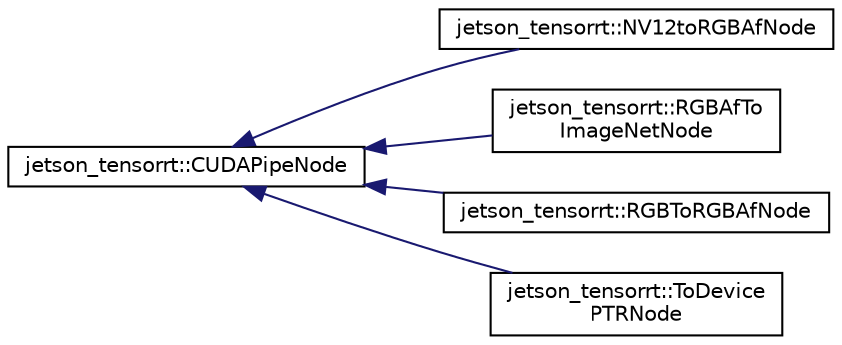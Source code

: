 digraph "Graphical Class Hierarchy"
{
  edge [fontname="Helvetica",fontsize="10",labelfontname="Helvetica",labelfontsize="10"];
  node [fontname="Helvetica",fontsize="10",shape=record];
  rankdir="LR";
  Node0 [label="jetson_tensorrt::CUDAPipeNode",height=0.2,width=0.4,color="black", fillcolor="white", style="filled",URL="$classjetson__tensorrt_1_1_c_u_d_a_pipe_node.html"];
  Node0 -> Node1 [dir="back",color="midnightblue",fontsize="10",style="solid",fontname="Helvetica"];
  Node1 [label="jetson_tensorrt::NV12toRGBAfNode",height=0.2,width=0.4,color="black", fillcolor="white", style="filled",URL="$classjetson__tensorrt_1_1_n_v12to_r_g_b_af_node.html"];
  Node0 -> Node2 [dir="back",color="midnightblue",fontsize="10",style="solid",fontname="Helvetica"];
  Node2 [label="jetson_tensorrt::RGBAfTo\lImageNetNode",height=0.2,width=0.4,color="black", fillcolor="white", style="filled",URL="$classjetson__tensorrt_1_1_r_g_b_af_to_image_net_node.html"];
  Node0 -> Node3 [dir="back",color="midnightblue",fontsize="10",style="solid",fontname="Helvetica"];
  Node3 [label="jetson_tensorrt::RGBToRGBAfNode",height=0.2,width=0.4,color="black", fillcolor="white", style="filled",URL="$classjetson__tensorrt_1_1_r_g_b_to_r_g_b_af_node.html"];
  Node0 -> Node4 [dir="back",color="midnightblue",fontsize="10",style="solid",fontname="Helvetica"];
  Node4 [label="jetson_tensorrt::ToDevice\lPTRNode",height=0.2,width=0.4,color="black", fillcolor="white", style="filled",URL="$classjetson__tensorrt_1_1_to_device_p_t_r_node.html"];
}
